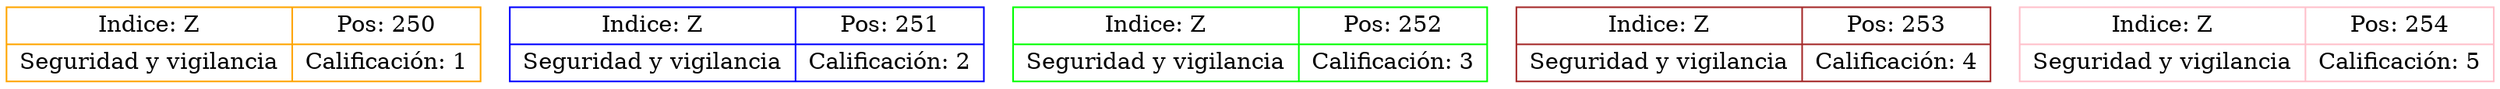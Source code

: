 digraph Daniel50{
node[shape=record];
node250[color=orange, fillcolor=gray, label="{Indice: Z|Seguridad y vigilancia}|{Pos: 250|Calificación: 1}"];
node251[color=blue, fillcolor=violet, label="{Indice: Z|Seguridad y vigilancia}|{Pos: 251|Calificación: 2}"];
node252[color=green, fillcolor=gray, label="{Indice: Z|Seguridad y vigilancia}|{Pos: 252|Calificación: 3}"];
node253[color=brown, fillcolor=violet, label="{Indice: Z|Seguridad y vigilancia}|{Pos: 253|Calificación: 4}"];
node254[color=pink, fillcolor=green, label="{Indice: Z|Seguridad y vigilancia}|{Pos: 254|Calificación: 5}"];
}